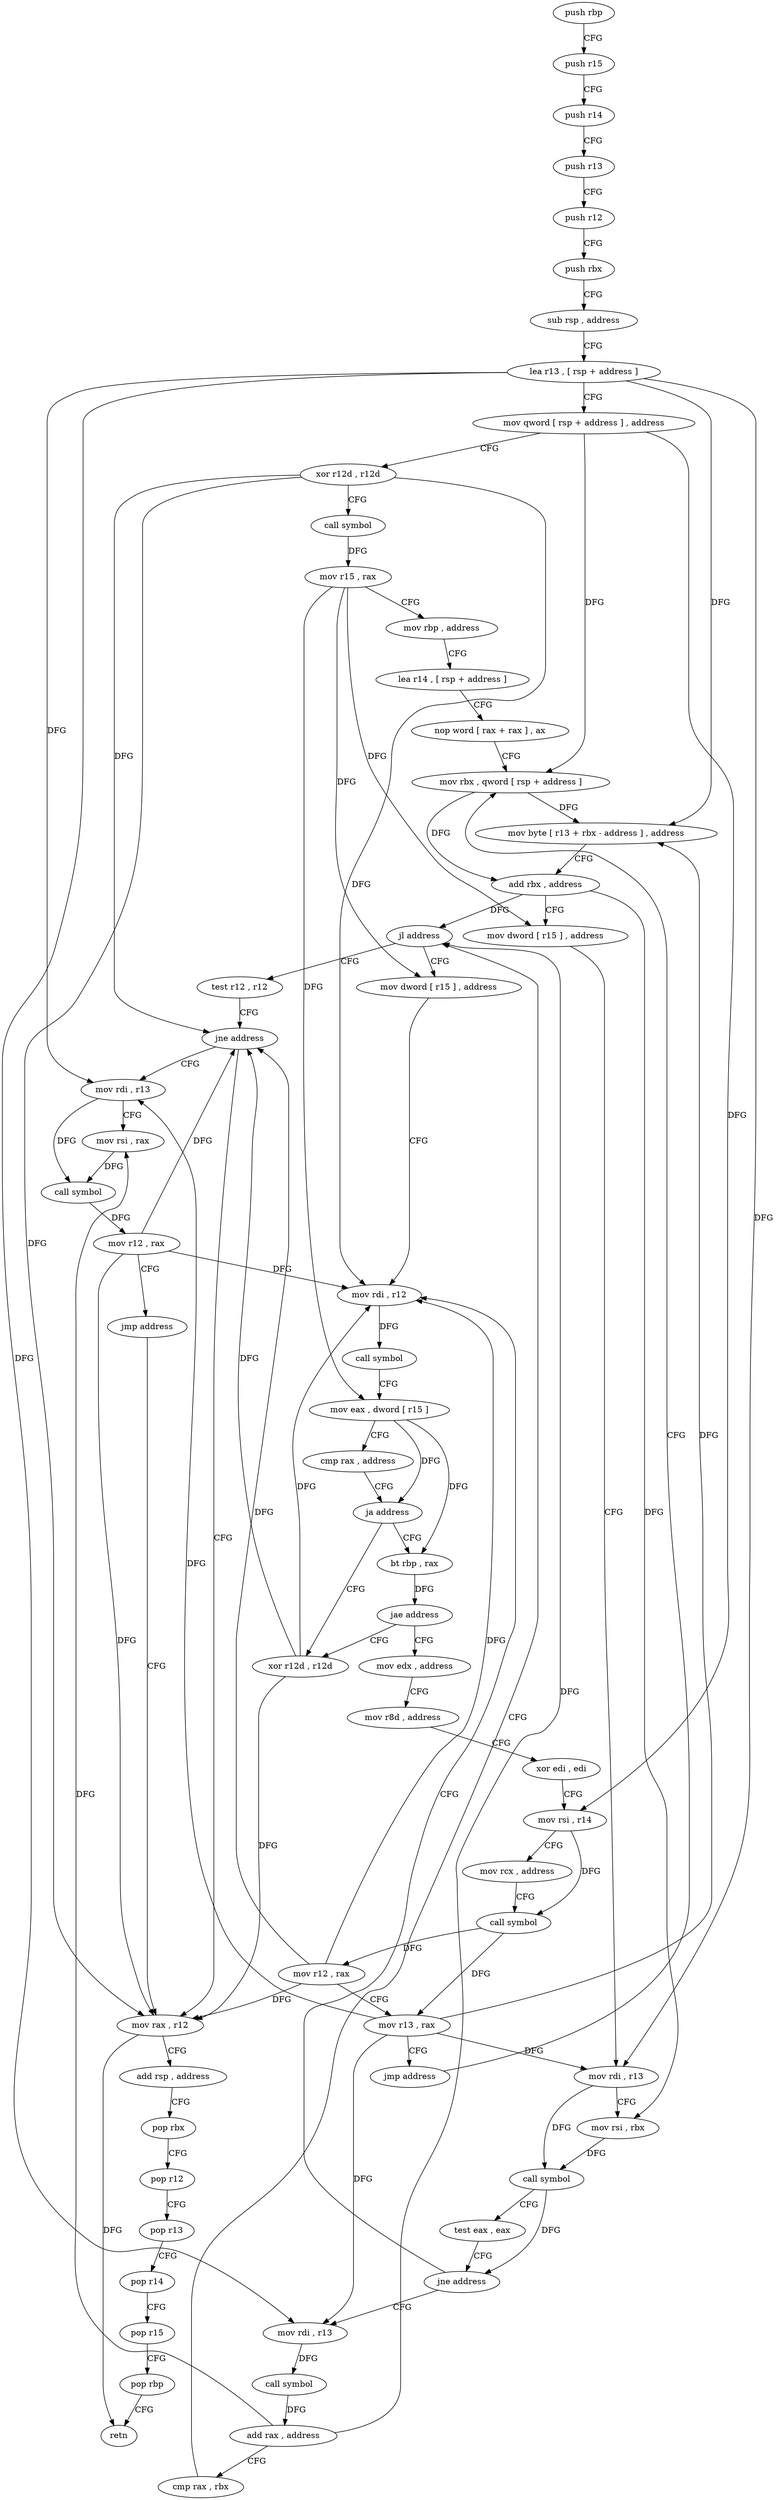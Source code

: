 digraph "func" {
"4271504" [label = "push rbp" ]
"4271505" [label = "push r15" ]
"4271507" [label = "push r14" ]
"4271509" [label = "push r13" ]
"4271511" [label = "push r12" ]
"4271513" [label = "push rbx" ]
"4271514" [label = "sub rsp , address" ]
"4271518" [label = "lea r13 , [ rsp + address ]" ]
"4271523" [label = "mov qword [ rsp + address ] , address" ]
"4271532" [label = "xor r12d , r12d" ]
"4271535" [label = "call symbol" ]
"4271540" [label = "mov r15 , rax" ]
"4271543" [label = "mov rbp , address" ]
"4271553" [label = "lea r14 , [ rsp + address ]" ]
"4271558" [label = "nop word [ rax + rax ] , ax" ]
"4271568" [label = "mov rbx , qword [ rsp + address ]" ]
"4271629" [label = "mov rdi , r12" ]
"4271632" [label = "call symbol" ]
"4271637" [label = "mov eax , dword [ r15 ]" ]
"4271640" [label = "cmp rax , address" ]
"4271644" [label = "ja address" ]
"4271688" [label = "xor r12d , r12d" ]
"4271646" [label = "bt rbp , rax" ]
"4271605" [label = "mov rdi , r13" ]
"4271608" [label = "call symbol" ]
"4271613" [label = "add rax , address" ]
"4271617" [label = "cmp rax , rbx" ]
"4271620" [label = "jl address" ]
"4271709" [label = "test r12 , r12" ]
"4271622" [label = "mov dword [ r15 ] , address" ]
"4271691" [label = "mov rax , r12" ]
"4271650" [label = "jae address" ]
"4271652" [label = "mov edx , address" ]
"4271712" [label = "jne address" ]
"4271714" [label = "mov rdi , r13" ]
"4271657" [label = "mov r8d , address" ]
"4271663" [label = "xor edi , edi" ]
"4271665" [label = "mov rsi , r14" ]
"4271668" [label = "mov rcx , address" ]
"4271675" [label = "call symbol" ]
"4271680" [label = "mov r12 , rax" ]
"4271683" [label = "mov r13 , rax" ]
"4271686" [label = "jmp address" ]
"4271694" [label = "add rsp , address" ]
"4271698" [label = "pop rbx" ]
"4271699" [label = "pop r12" ]
"4271701" [label = "pop r13" ]
"4271703" [label = "pop r14" ]
"4271705" [label = "pop r15" ]
"4271707" [label = "pop rbp" ]
"4271708" [label = "retn" ]
"4271717" [label = "mov rsi , rax" ]
"4271720" [label = "call symbol" ]
"4271725" [label = "mov r12 , rax" ]
"4271728" [label = "jmp address" ]
"4271573" [label = "mov byte [ r13 + rbx - address ] , address" ]
"4271579" [label = "add rbx , address" ]
"4271583" [label = "mov dword [ r15 ] , address" ]
"4271590" [label = "mov rdi , r13" ]
"4271593" [label = "mov rsi , rbx" ]
"4271596" [label = "call symbol" ]
"4271601" [label = "test eax , eax" ]
"4271603" [label = "jne address" ]
"4271504" -> "4271505" [ label = "CFG" ]
"4271505" -> "4271507" [ label = "CFG" ]
"4271507" -> "4271509" [ label = "CFG" ]
"4271509" -> "4271511" [ label = "CFG" ]
"4271511" -> "4271513" [ label = "CFG" ]
"4271513" -> "4271514" [ label = "CFG" ]
"4271514" -> "4271518" [ label = "CFG" ]
"4271518" -> "4271523" [ label = "CFG" ]
"4271518" -> "4271573" [ label = "DFG" ]
"4271518" -> "4271590" [ label = "DFG" ]
"4271518" -> "4271605" [ label = "DFG" ]
"4271518" -> "4271714" [ label = "DFG" ]
"4271523" -> "4271532" [ label = "CFG" ]
"4271523" -> "4271568" [ label = "DFG" ]
"4271523" -> "4271665" [ label = "DFG" ]
"4271532" -> "4271535" [ label = "CFG" ]
"4271532" -> "4271629" [ label = "DFG" ]
"4271532" -> "4271712" [ label = "DFG" ]
"4271532" -> "4271691" [ label = "DFG" ]
"4271535" -> "4271540" [ label = "DFG" ]
"4271540" -> "4271543" [ label = "CFG" ]
"4271540" -> "4271583" [ label = "DFG" ]
"4271540" -> "4271637" [ label = "DFG" ]
"4271540" -> "4271622" [ label = "DFG" ]
"4271543" -> "4271553" [ label = "CFG" ]
"4271553" -> "4271558" [ label = "CFG" ]
"4271558" -> "4271568" [ label = "CFG" ]
"4271568" -> "4271573" [ label = "DFG" ]
"4271568" -> "4271579" [ label = "DFG" ]
"4271629" -> "4271632" [ label = "DFG" ]
"4271632" -> "4271637" [ label = "CFG" ]
"4271637" -> "4271640" [ label = "CFG" ]
"4271637" -> "4271644" [ label = "DFG" ]
"4271637" -> "4271646" [ label = "DFG" ]
"4271640" -> "4271644" [ label = "CFG" ]
"4271644" -> "4271688" [ label = "CFG" ]
"4271644" -> "4271646" [ label = "CFG" ]
"4271688" -> "4271691" [ label = "DFG" ]
"4271688" -> "4271629" [ label = "DFG" ]
"4271688" -> "4271712" [ label = "DFG" ]
"4271646" -> "4271650" [ label = "DFG" ]
"4271605" -> "4271608" [ label = "DFG" ]
"4271608" -> "4271613" [ label = "DFG" ]
"4271613" -> "4271617" [ label = "CFG" ]
"4271613" -> "4271620" [ label = "DFG" ]
"4271613" -> "4271717" [ label = "DFG" ]
"4271617" -> "4271620" [ label = "CFG" ]
"4271620" -> "4271709" [ label = "CFG" ]
"4271620" -> "4271622" [ label = "CFG" ]
"4271709" -> "4271712" [ label = "CFG" ]
"4271622" -> "4271629" [ label = "CFG" ]
"4271691" -> "4271694" [ label = "CFG" ]
"4271691" -> "4271708" [ label = "DFG" ]
"4271650" -> "4271688" [ label = "CFG" ]
"4271650" -> "4271652" [ label = "CFG" ]
"4271652" -> "4271657" [ label = "CFG" ]
"4271712" -> "4271691" [ label = "CFG" ]
"4271712" -> "4271714" [ label = "CFG" ]
"4271714" -> "4271717" [ label = "CFG" ]
"4271714" -> "4271720" [ label = "DFG" ]
"4271657" -> "4271663" [ label = "CFG" ]
"4271663" -> "4271665" [ label = "CFG" ]
"4271665" -> "4271668" [ label = "CFG" ]
"4271665" -> "4271675" [ label = "DFG" ]
"4271668" -> "4271675" [ label = "CFG" ]
"4271675" -> "4271680" [ label = "DFG" ]
"4271675" -> "4271683" [ label = "DFG" ]
"4271680" -> "4271683" [ label = "CFG" ]
"4271680" -> "4271629" [ label = "DFG" ]
"4271680" -> "4271712" [ label = "DFG" ]
"4271680" -> "4271691" [ label = "DFG" ]
"4271683" -> "4271686" [ label = "CFG" ]
"4271683" -> "4271590" [ label = "DFG" ]
"4271683" -> "4271605" [ label = "DFG" ]
"4271683" -> "4271573" [ label = "DFG" ]
"4271683" -> "4271714" [ label = "DFG" ]
"4271686" -> "4271568" [ label = "CFG" ]
"4271694" -> "4271698" [ label = "CFG" ]
"4271698" -> "4271699" [ label = "CFG" ]
"4271699" -> "4271701" [ label = "CFG" ]
"4271701" -> "4271703" [ label = "CFG" ]
"4271703" -> "4271705" [ label = "CFG" ]
"4271705" -> "4271707" [ label = "CFG" ]
"4271707" -> "4271708" [ label = "CFG" ]
"4271717" -> "4271720" [ label = "DFG" ]
"4271720" -> "4271725" [ label = "DFG" ]
"4271725" -> "4271728" [ label = "CFG" ]
"4271725" -> "4271629" [ label = "DFG" ]
"4271725" -> "4271712" [ label = "DFG" ]
"4271725" -> "4271691" [ label = "DFG" ]
"4271728" -> "4271691" [ label = "CFG" ]
"4271573" -> "4271579" [ label = "CFG" ]
"4271579" -> "4271583" [ label = "CFG" ]
"4271579" -> "4271593" [ label = "DFG" ]
"4271579" -> "4271620" [ label = "DFG" ]
"4271583" -> "4271590" [ label = "CFG" ]
"4271590" -> "4271593" [ label = "CFG" ]
"4271590" -> "4271596" [ label = "DFG" ]
"4271593" -> "4271596" [ label = "DFG" ]
"4271596" -> "4271601" [ label = "CFG" ]
"4271596" -> "4271603" [ label = "DFG" ]
"4271601" -> "4271603" [ label = "CFG" ]
"4271603" -> "4271629" [ label = "CFG" ]
"4271603" -> "4271605" [ label = "CFG" ]
}
